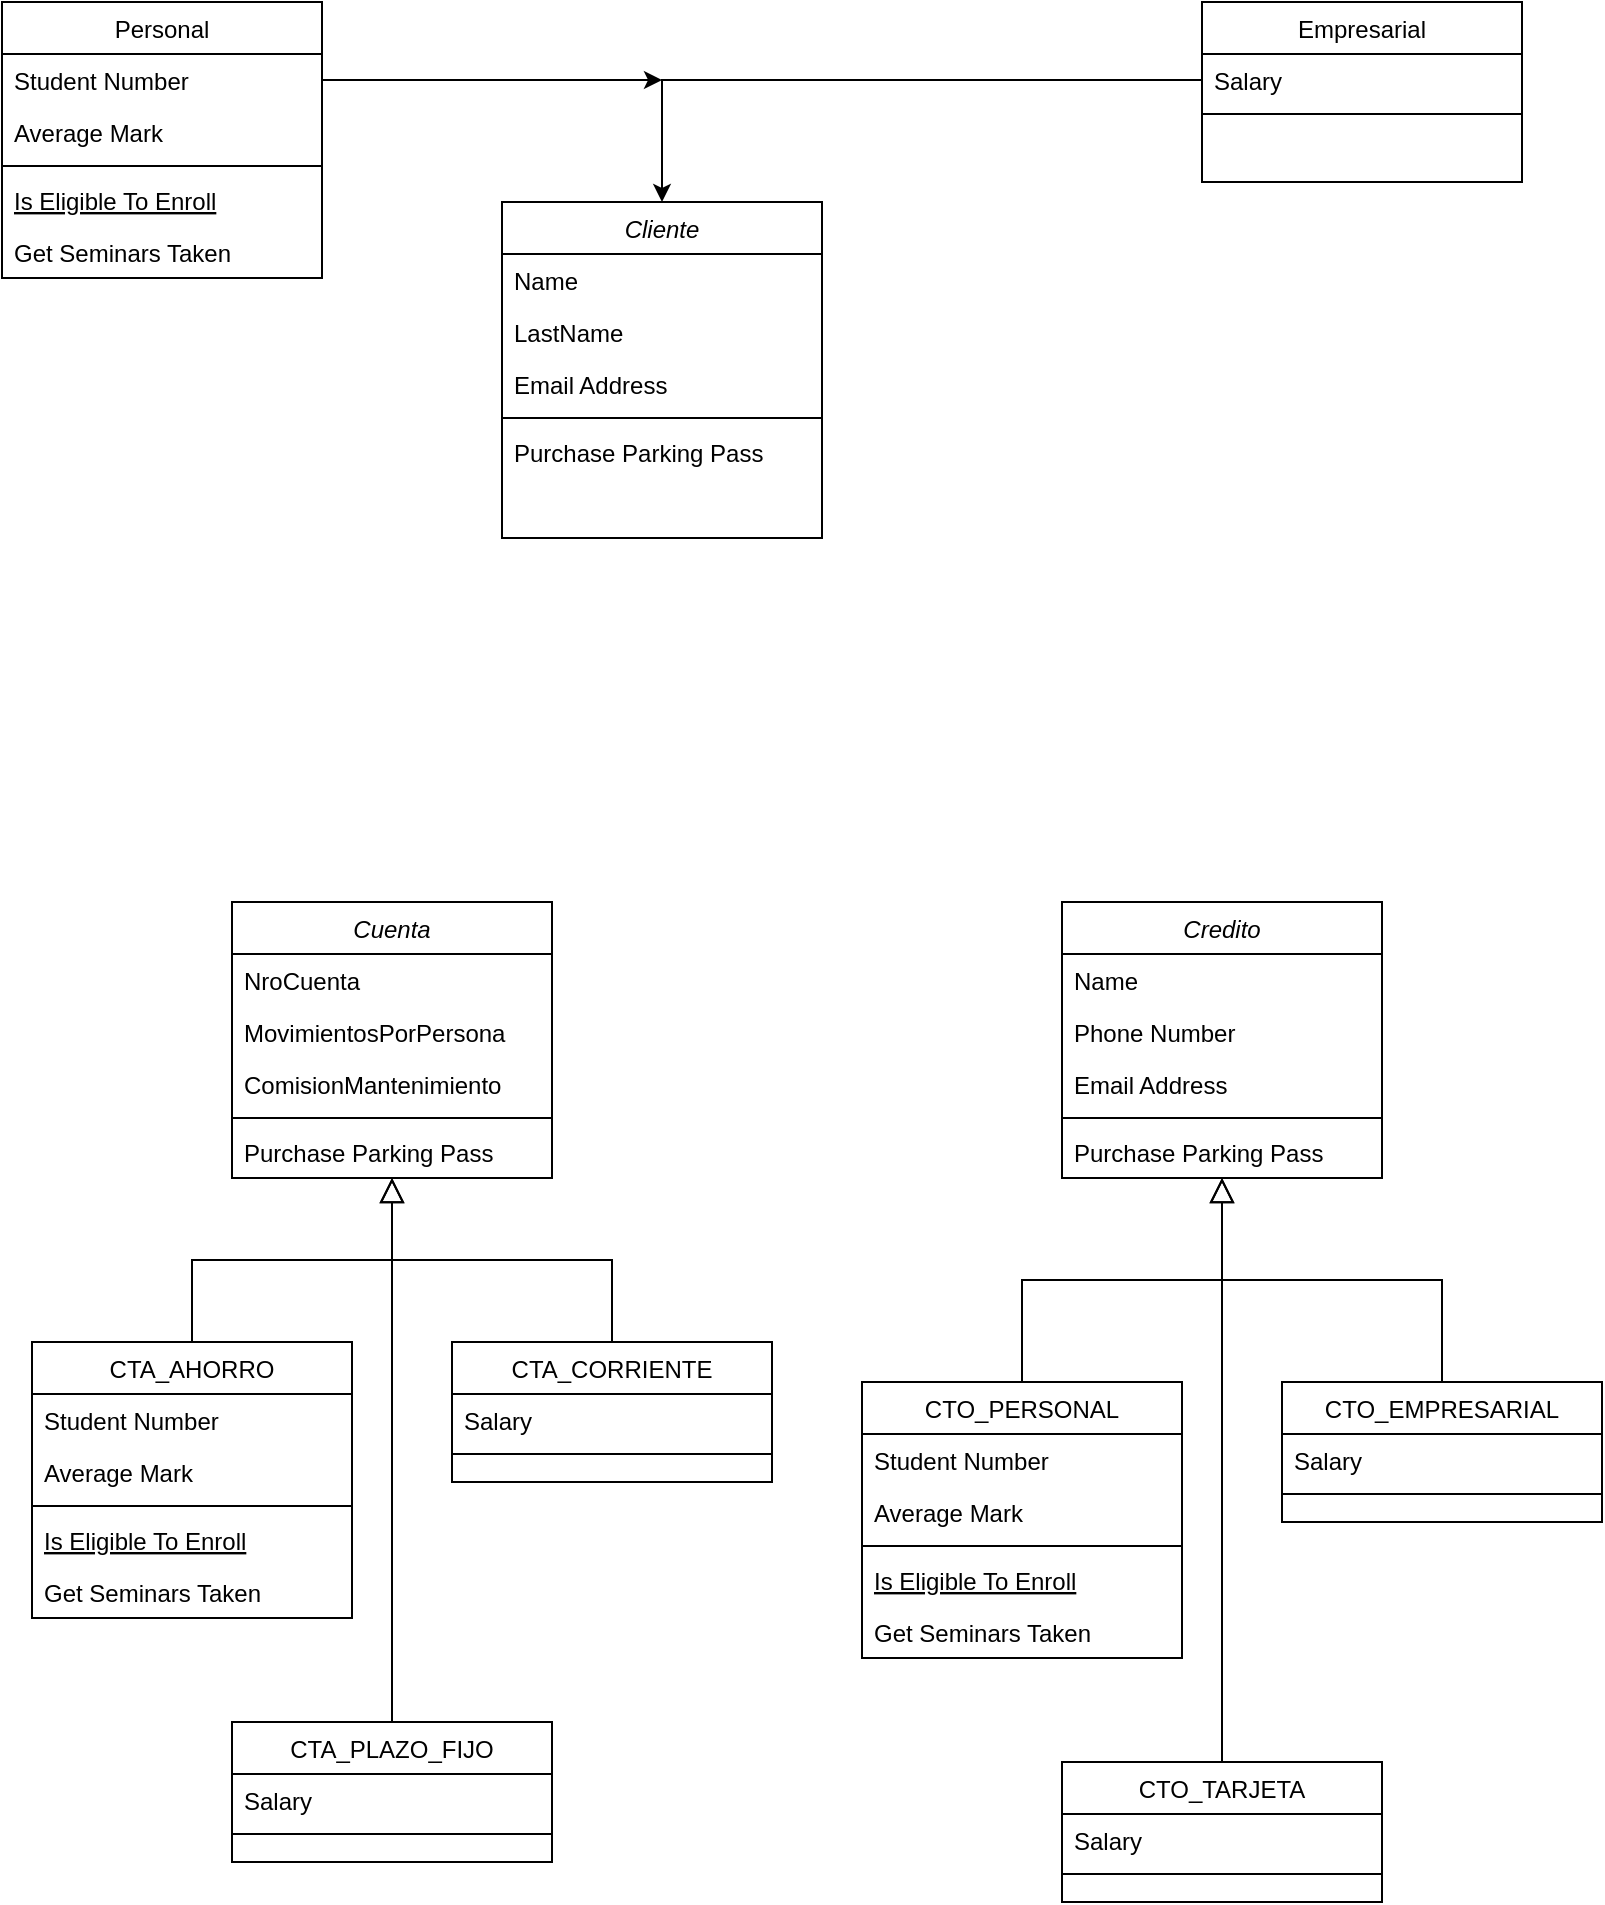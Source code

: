<mxfile version="20.2.5" type="github">
  <diagram id="C5RBs43oDa-KdzZeNtuy" name="Page-1">
    <mxGraphModel dx="946" dy="519" grid="1" gridSize="10" guides="1" tooltips="1" connect="1" arrows="1" fold="1" page="1" pageScale="1" pageWidth="827" pageHeight="1169" math="0" shadow="0">
      <root>
        <mxCell id="WIyWlLk6GJQsqaUBKTNV-0" />
        <mxCell id="WIyWlLk6GJQsqaUBKTNV-1" parent="WIyWlLk6GJQsqaUBKTNV-0" />
        <mxCell id="zkfFHV4jXpPFQw0GAbJ--0" value="Cliente" style="swimlane;fontStyle=2;align=center;verticalAlign=top;childLayout=stackLayout;horizontal=1;startSize=26;horizontalStack=0;resizeParent=1;resizeLast=0;collapsible=1;marginBottom=0;rounded=0;shadow=0;strokeWidth=1;" parent="WIyWlLk6GJQsqaUBKTNV-1" vertex="1">
          <mxGeometry x="260" y="110" width="160" height="168" as="geometry">
            <mxRectangle x="230" y="140" width="160" height="26" as="alternateBounds" />
          </mxGeometry>
        </mxCell>
        <mxCell id="zkfFHV4jXpPFQw0GAbJ--1" value="Name" style="text;align=left;verticalAlign=top;spacingLeft=4;spacingRight=4;overflow=hidden;rotatable=0;points=[[0,0.5],[1,0.5]];portConstraint=eastwest;" parent="zkfFHV4jXpPFQw0GAbJ--0" vertex="1">
          <mxGeometry y="26" width="160" height="26" as="geometry" />
        </mxCell>
        <mxCell id="zkfFHV4jXpPFQw0GAbJ--2" value="LastName" style="text;align=left;verticalAlign=top;spacingLeft=4;spacingRight=4;overflow=hidden;rotatable=0;points=[[0,0.5],[1,0.5]];portConstraint=eastwest;rounded=0;shadow=0;html=0;" parent="zkfFHV4jXpPFQw0GAbJ--0" vertex="1">
          <mxGeometry y="52" width="160" height="26" as="geometry" />
        </mxCell>
        <mxCell id="zkfFHV4jXpPFQw0GAbJ--3" value="Email Address" style="text;align=left;verticalAlign=top;spacingLeft=4;spacingRight=4;overflow=hidden;rotatable=0;points=[[0,0.5],[1,0.5]];portConstraint=eastwest;rounded=0;shadow=0;html=0;" parent="zkfFHV4jXpPFQw0GAbJ--0" vertex="1">
          <mxGeometry y="78" width="160" height="26" as="geometry" />
        </mxCell>
        <mxCell id="zkfFHV4jXpPFQw0GAbJ--4" value="" style="line;html=1;strokeWidth=1;align=left;verticalAlign=middle;spacingTop=-1;spacingLeft=3;spacingRight=3;rotatable=0;labelPosition=right;points=[];portConstraint=eastwest;" parent="zkfFHV4jXpPFQw0GAbJ--0" vertex="1">
          <mxGeometry y="104" width="160" height="8" as="geometry" />
        </mxCell>
        <mxCell id="zkfFHV4jXpPFQw0GAbJ--5" value="Purchase Parking Pass" style="text;align=left;verticalAlign=top;spacingLeft=4;spacingRight=4;overflow=hidden;rotatable=0;points=[[0,0.5],[1,0.5]];portConstraint=eastwest;" parent="zkfFHV4jXpPFQw0GAbJ--0" vertex="1">
          <mxGeometry y="112" width="160" height="26" as="geometry" />
        </mxCell>
        <mxCell id="zkfFHV4jXpPFQw0GAbJ--6" value="Personal" style="swimlane;fontStyle=0;align=center;verticalAlign=top;childLayout=stackLayout;horizontal=1;startSize=26;horizontalStack=0;resizeParent=1;resizeLast=0;collapsible=1;marginBottom=0;rounded=0;shadow=0;strokeWidth=1;" parent="WIyWlLk6GJQsqaUBKTNV-1" vertex="1">
          <mxGeometry x="10" y="10" width="160" height="138" as="geometry">
            <mxRectangle x="130" y="380" width="160" height="26" as="alternateBounds" />
          </mxGeometry>
        </mxCell>
        <mxCell id="zkfFHV4jXpPFQw0GAbJ--7" value="Student Number" style="text;align=left;verticalAlign=top;spacingLeft=4;spacingRight=4;overflow=hidden;rotatable=0;points=[[0,0.5],[1,0.5]];portConstraint=eastwest;" parent="zkfFHV4jXpPFQw0GAbJ--6" vertex="1">
          <mxGeometry y="26" width="160" height="26" as="geometry" />
        </mxCell>
        <mxCell id="zkfFHV4jXpPFQw0GAbJ--8" value="Average Mark" style="text;align=left;verticalAlign=top;spacingLeft=4;spacingRight=4;overflow=hidden;rotatable=0;points=[[0,0.5],[1,0.5]];portConstraint=eastwest;rounded=0;shadow=0;html=0;" parent="zkfFHV4jXpPFQw0GAbJ--6" vertex="1">
          <mxGeometry y="52" width="160" height="26" as="geometry" />
        </mxCell>
        <mxCell id="zkfFHV4jXpPFQw0GAbJ--9" value="" style="line;html=1;strokeWidth=1;align=left;verticalAlign=middle;spacingTop=-1;spacingLeft=3;spacingRight=3;rotatable=0;labelPosition=right;points=[];portConstraint=eastwest;" parent="zkfFHV4jXpPFQw0GAbJ--6" vertex="1">
          <mxGeometry y="78" width="160" height="8" as="geometry" />
        </mxCell>
        <mxCell id="zkfFHV4jXpPFQw0GAbJ--10" value="Is Eligible To Enroll" style="text;align=left;verticalAlign=top;spacingLeft=4;spacingRight=4;overflow=hidden;rotatable=0;points=[[0,0.5],[1,0.5]];portConstraint=eastwest;fontStyle=4" parent="zkfFHV4jXpPFQw0GAbJ--6" vertex="1">
          <mxGeometry y="86" width="160" height="26" as="geometry" />
        </mxCell>
        <mxCell id="zkfFHV4jXpPFQw0GAbJ--11" value="Get Seminars Taken" style="text;align=left;verticalAlign=top;spacingLeft=4;spacingRight=4;overflow=hidden;rotatable=0;points=[[0,0.5],[1,0.5]];portConstraint=eastwest;" parent="zkfFHV4jXpPFQw0GAbJ--6" vertex="1">
          <mxGeometry y="112" width="160" height="26" as="geometry" />
        </mxCell>
        <mxCell id="zkfFHV4jXpPFQw0GAbJ--13" value="Empresarial" style="swimlane;fontStyle=0;align=center;verticalAlign=top;childLayout=stackLayout;horizontal=1;startSize=26;horizontalStack=0;resizeParent=1;resizeLast=0;collapsible=1;marginBottom=0;rounded=0;shadow=0;strokeWidth=1;" parent="WIyWlLk6GJQsqaUBKTNV-1" vertex="1">
          <mxGeometry x="610" y="10" width="160" height="90" as="geometry">
            <mxRectangle x="340" y="380" width="170" height="26" as="alternateBounds" />
          </mxGeometry>
        </mxCell>
        <mxCell id="zkfFHV4jXpPFQw0GAbJ--14" value="Salary" style="text;align=left;verticalAlign=top;spacingLeft=4;spacingRight=4;overflow=hidden;rotatable=0;points=[[0,0.5],[1,0.5]];portConstraint=eastwest;" parent="zkfFHV4jXpPFQw0GAbJ--13" vertex="1">
          <mxGeometry y="26" width="160" height="26" as="geometry" />
        </mxCell>
        <mxCell id="zkfFHV4jXpPFQw0GAbJ--15" value="" style="line;html=1;strokeWidth=1;align=left;verticalAlign=middle;spacingTop=-1;spacingLeft=3;spacingRight=3;rotatable=0;labelPosition=right;points=[];portConstraint=eastwest;" parent="zkfFHV4jXpPFQw0GAbJ--13" vertex="1">
          <mxGeometry y="52" width="160" height="8" as="geometry" />
        </mxCell>
        <mxCell id="hJ93S-1s4SGd3Sv2lBjd-0" value="Cuenta" style="swimlane;fontStyle=2;align=center;verticalAlign=top;childLayout=stackLayout;horizontal=1;startSize=26;horizontalStack=0;resizeParent=1;resizeLast=0;collapsible=1;marginBottom=0;rounded=0;shadow=0;strokeWidth=1;" vertex="1" parent="WIyWlLk6GJQsqaUBKTNV-1">
          <mxGeometry x="125" y="460" width="160" height="138" as="geometry">
            <mxRectangle x="230" y="140" width="160" height="26" as="alternateBounds" />
          </mxGeometry>
        </mxCell>
        <mxCell id="hJ93S-1s4SGd3Sv2lBjd-1" value="NroCuenta" style="text;align=left;verticalAlign=top;spacingLeft=4;spacingRight=4;overflow=hidden;rotatable=0;points=[[0,0.5],[1,0.5]];portConstraint=eastwest;" vertex="1" parent="hJ93S-1s4SGd3Sv2lBjd-0">
          <mxGeometry y="26" width="160" height="26" as="geometry" />
        </mxCell>
        <mxCell id="hJ93S-1s4SGd3Sv2lBjd-2" value="MovimientosPorPersona" style="text;align=left;verticalAlign=top;spacingLeft=4;spacingRight=4;overflow=hidden;rotatable=0;points=[[0,0.5],[1,0.5]];portConstraint=eastwest;rounded=0;shadow=0;html=0;" vertex="1" parent="hJ93S-1s4SGd3Sv2lBjd-0">
          <mxGeometry y="52" width="160" height="26" as="geometry" />
        </mxCell>
        <mxCell id="hJ93S-1s4SGd3Sv2lBjd-3" value="ComisionMantenimiento" style="text;align=left;verticalAlign=top;spacingLeft=4;spacingRight=4;overflow=hidden;rotatable=0;points=[[0,0.5],[1,0.5]];portConstraint=eastwest;rounded=0;shadow=0;html=0;" vertex="1" parent="hJ93S-1s4SGd3Sv2lBjd-0">
          <mxGeometry y="78" width="160" height="26" as="geometry" />
        </mxCell>
        <mxCell id="hJ93S-1s4SGd3Sv2lBjd-4" value="" style="line;html=1;strokeWidth=1;align=left;verticalAlign=middle;spacingTop=-1;spacingLeft=3;spacingRight=3;rotatable=0;labelPosition=right;points=[];portConstraint=eastwest;" vertex="1" parent="hJ93S-1s4SGd3Sv2lBjd-0">
          <mxGeometry y="104" width="160" height="8" as="geometry" />
        </mxCell>
        <mxCell id="hJ93S-1s4SGd3Sv2lBjd-5" value="Purchase Parking Pass" style="text;align=left;verticalAlign=top;spacingLeft=4;spacingRight=4;overflow=hidden;rotatable=0;points=[[0,0.5],[1,0.5]];portConstraint=eastwest;" vertex="1" parent="hJ93S-1s4SGd3Sv2lBjd-0">
          <mxGeometry y="112" width="160" height="26" as="geometry" />
        </mxCell>
        <mxCell id="hJ93S-1s4SGd3Sv2lBjd-6" value="CTA_AHORRO" style="swimlane;fontStyle=0;align=center;verticalAlign=top;childLayout=stackLayout;horizontal=1;startSize=26;horizontalStack=0;resizeParent=1;resizeLast=0;collapsible=1;marginBottom=0;rounded=0;shadow=0;strokeWidth=1;" vertex="1" parent="WIyWlLk6GJQsqaUBKTNV-1">
          <mxGeometry x="25" y="680" width="160" height="138" as="geometry">
            <mxRectangle x="130" y="380" width="160" height="26" as="alternateBounds" />
          </mxGeometry>
        </mxCell>
        <mxCell id="hJ93S-1s4SGd3Sv2lBjd-7" value="Student Number" style="text;align=left;verticalAlign=top;spacingLeft=4;spacingRight=4;overflow=hidden;rotatable=0;points=[[0,0.5],[1,0.5]];portConstraint=eastwest;" vertex="1" parent="hJ93S-1s4SGd3Sv2lBjd-6">
          <mxGeometry y="26" width="160" height="26" as="geometry" />
        </mxCell>
        <mxCell id="hJ93S-1s4SGd3Sv2lBjd-8" value="Average Mark" style="text;align=left;verticalAlign=top;spacingLeft=4;spacingRight=4;overflow=hidden;rotatable=0;points=[[0,0.5],[1,0.5]];portConstraint=eastwest;rounded=0;shadow=0;html=0;" vertex="1" parent="hJ93S-1s4SGd3Sv2lBjd-6">
          <mxGeometry y="52" width="160" height="26" as="geometry" />
        </mxCell>
        <mxCell id="hJ93S-1s4SGd3Sv2lBjd-9" value="" style="line;html=1;strokeWidth=1;align=left;verticalAlign=middle;spacingTop=-1;spacingLeft=3;spacingRight=3;rotatable=0;labelPosition=right;points=[];portConstraint=eastwest;" vertex="1" parent="hJ93S-1s4SGd3Sv2lBjd-6">
          <mxGeometry y="78" width="160" height="8" as="geometry" />
        </mxCell>
        <mxCell id="hJ93S-1s4SGd3Sv2lBjd-10" value="Is Eligible To Enroll" style="text;align=left;verticalAlign=top;spacingLeft=4;spacingRight=4;overflow=hidden;rotatable=0;points=[[0,0.5],[1,0.5]];portConstraint=eastwest;fontStyle=4" vertex="1" parent="hJ93S-1s4SGd3Sv2lBjd-6">
          <mxGeometry y="86" width="160" height="26" as="geometry" />
        </mxCell>
        <mxCell id="hJ93S-1s4SGd3Sv2lBjd-11" value="Get Seminars Taken" style="text;align=left;verticalAlign=top;spacingLeft=4;spacingRight=4;overflow=hidden;rotatable=0;points=[[0,0.5],[1,0.5]];portConstraint=eastwest;" vertex="1" parent="hJ93S-1s4SGd3Sv2lBjd-6">
          <mxGeometry y="112" width="160" height="26" as="geometry" />
        </mxCell>
        <mxCell id="hJ93S-1s4SGd3Sv2lBjd-13" value="CTA_CORRIENTE" style="swimlane;fontStyle=0;align=center;verticalAlign=top;childLayout=stackLayout;horizontal=1;startSize=26;horizontalStack=0;resizeParent=1;resizeLast=0;collapsible=1;marginBottom=0;rounded=0;shadow=0;strokeWidth=1;" vertex="1" parent="WIyWlLk6GJQsqaUBKTNV-1">
          <mxGeometry x="235" y="680" width="160" height="70" as="geometry">
            <mxRectangle x="340" y="380" width="170" height="26" as="alternateBounds" />
          </mxGeometry>
        </mxCell>
        <mxCell id="hJ93S-1s4SGd3Sv2lBjd-14" value="Salary" style="text;align=left;verticalAlign=top;spacingLeft=4;spacingRight=4;overflow=hidden;rotatable=0;points=[[0,0.5],[1,0.5]];portConstraint=eastwest;" vertex="1" parent="hJ93S-1s4SGd3Sv2lBjd-13">
          <mxGeometry y="26" width="160" height="26" as="geometry" />
        </mxCell>
        <mxCell id="hJ93S-1s4SGd3Sv2lBjd-15" value="" style="line;html=1;strokeWidth=1;align=left;verticalAlign=middle;spacingTop=-1;spacingLeft=3;spacingRight=3;rotatable=0;labelPosition=right;points=[];portConstraint=eastwest;" vertex="1" parent="hJ93S-1s4SGd3Sv2lBjd-13">
          <mxGeometry y="52" width="160" height="8" as="geometry" />
        </mxCell>
        <mxCell id="hJ93S-1s4SGd3Sv2lBjd-35" value="CTA_PLAZO_FIJO" style="swimlane;fontStyle=0;align=center;verticalAlign=top;childLayout=stackLayout;horizontal=1;startSize=26;horizontalStack=0;resizeParent=1;resizeLast=0;collapsible=1;marginBottom=0;rounded=0;shadow=0;strokeWidth=1;" vertex="1" parent="WIyWlLk6GJQsqaUBKTNV-1">
          <mxGeometry x="125" y="870" width="160" height="70" as="geometry">
            <mxRectangle x="340" y="380" width="170" height="26" as="alternateBounds" />
          </mxGeometry>
        </mxCell>
        <mxCell id="hJ93S-1s4SGd3Sv2lBjd-36" value="Salary" style="text;align=left;verticalAlign=top;spacingLeft=4;spacingRight=4;overflow=hidden;rotatable=0;points=[[0,0.5],[1,0.5]];portConstraint=eastwest;" vertex="1" parent="hJ93S-1s4SGd3Sv2lBjd-35">
          <mxGeometry y="26" width="160" height="26" as="geometry" />
        </mxCell>
        <mxCell id="hJ93S-1s4SGd3Sv2lBjd-37" value="" style="line;html=1;strokeWidth=1;align=left;verticalAlign=middle;spacingTop=-1;spacingLeft=3;spacingRight=3;rotatable=0;labelPosition=right;points=[];portConstraint=eastwest;" vertex="1" parent="hJ93S-1s4SGd3Sv2lBjd-35">
          <mxGeometry y="52" width="160" height="8" as="geometry" />
        </mxCell>
        <mxCell id="hJ93S-1s4SGd3Sv2lBjd-38" value="Credito" style="swimlane;fontStyle=2;align=center;verticalAlign=top;childLayout=stackLayout;horizontal=1;startSize=26;horizontalStack=0;resizeParent=1;resizeLast=0;collapsible=1;marginBottom=0;rounded=0;shadow=0;strokeWidth=1;" vertex="1" parent="WIyWlLk6GJQsqaUBKTNV-1">
          <mxGeometry x="540" y="460" width="160" height="138" as="geometry">
            <mxRectangle x="230" y="140" width="160" height="26" as="alternateBounds" />
          </mxGeometry>
        </mxCell>
        <mxCell id="hJ93S-1s4SGd3Sv2lBjd-39" value="Name" style="text;align=left;verticalAlign=top;spacingLeft=4;spacingRight=4;overflow=hidden;rotatable=0;points=[[0,0.5],[1,0.5]];portConstraint=eastwest;" vertex="1" parent="hJ93S-1s4SGd3Sv2lBjd-38">
          <mxGeometry y="26" width="160" height="26" as="geometry" />
        </mxCell>
        <mxCell id="hJ93S-1s4SGd3Sv2lBjd-40" value="Phone Number" style="text;align=left;verticalAlign=top;spacingLeft=4;spacingRight=4;overflow=hidden;rotatable=0;points=[[0,0.5],[1,0.5]];portConstraint=eastwest;rounded=0;shadow=0;html=0;" vertex="1" parent="hJ93S-1s4SGd3Sv2lBjd-38">
          <mxGeometry y="52" width="160" height="26" as="geometry" />
        </mxCell>
        <mxCell id="hJ93S-1s4SGd3Sv2lBjd-41" value="Email Address" style="text;align=left;verticalAlign=top;spacingLeft=4;spacingRight=4;overflow=hidden;rotatable=0;points=[[0,0.5],[1,0.5]];portConstraint=eastwest;rounded=0;shadow=0;html=0;" vertex="1" parent="hJ93S-1s4SGd3Sv2lBjd-38">
          <mxGeometry y="78" width="160" height="26" as="geometry" />
        </mxCell>
        <mxCell id="hJ93S-1s4SGd3Sv2lBjd-42" value="" style="line;html=1;strokeWidth=1;align=left;verticalAlign=middle;spacingTop=-1;spacingLeft=3;spacingRight=3;rotatable=0;labelPosition=right;points=[];portConstraint=eastwest;" vertex="1" parent="hJ93S-1s4SGd3Sv2lBjd-38">
          <mxGeometry y="104" width="160" height="8" as="geometry" />
        </mxCell>
        <mxCell id="hJ93S-1s4SGd3Sv2lBjd-43" value="Purchase Parking Pass" style="text;align=left;verticalAlign=top;spacingLeft=4;spacingRight=4;overflow=hidden;rotatable=0;points=[[0,0.5],[1,0.5]];portConstraint=eastwest;" vertex="1" parent="hJ93S-1s4SGd3Sv2lBjd-38">
          <mxGeometry y="112" width="160" height="26" as="geometry" />
        </mxCell>
        <mxCell id="hJ93S-1s4SGd3Sv2lBjd-44" value="CTO_PERSONAL" style="swimlane;fontStyle=0;align=center;verticalAlign=top;childLayout=stackLayout;horizontal=1;startSize=26;horizontalStack=0;resizeParent=1;resizeLast=0;collapsible=1;marginBottom=0;rounded=0;shadow=0;strokeWidth=1;" vertex="1" parent="WIyWlLk6GJQsqaUBKTNV-1">
          <mxGeometry x="440" y="700" width="160" height="138" as="geometry">
            <mxRectangle x="130" y="380" width="160" height="26" as="alternateBounds" />
          </mxGeometry>
        </mxCell>
        <mxCell id="hJ93S-1s4SGd3Sv2lBjd-45" value="Student Number" style="text;align=left;verticalAlign=top;spacingLeft=4;spacingRight=4;overflow=hidden;rotatable=0;points=[[0,0.5],[1,0.5]];portConstraint=eastwest;" vertex="1" parent="hJ93S-1s4SGd3Sv2lBjd-44">
          <mxGeometry y="26" width="160" height="26" as="geometry" />
        </mxCell>
        <mxCell id="hJ93S-1s4SGd3Sv2lBjd-46" value="Average Mark" style="text;align=left;verticalAlign=top;spacingLeft=4;spacingRight=4;overflow=hidden;rotatable=0;points=[[0,0.5],[1,0.5]];portConstraint=eastwest;rounded=0;shadow=0;html=0;" vertex="1" parent="hJ93S-1s4SGd3Sv2lBjd-44">
          <mxGeometry y="52" width="160" height="26" as="geometry" />
        </mxCell>
        <mxCell id="hJ93S-1s4SGd3Sv2lBjd-47" value="" style="line;html=1;strokeWidth=1;align=left;verticalAlign=middle;spacingTop=-1;spacingLeft=3;spacingRight=3;rotatable=0;labelPosition=right;points=[];portConstraint=eastwest;" vertex="1" parent="hJ93S-1s4SGd3Sv2lBjd-44">
          <mxGeometry y="78" width="160" height="8" as="geometry" />
        </mxCell>
        <mxCell id="hJ93S-1s4SGd3Sv2lBjd-48" value="Is Eligible To Enroll" style="text;align=left;verticalAlign=top;spacingLeft=4;spacingRight=4;overflow=hidden;rotatable=0;points=[[0,0.5],[1,0.5]];portConstraint=eastwest;fontStyle=4" vertex="1" parent="hJ93S-1s4SGd3Sv2lBjd-44">
          <mxGeometry y="86" width="160" height="26" as="geometry" />
        </mxCell>
        <mxCell id="hJ93S-1s4SGd3Sv2lBjd-49" value="Get Seminars Taken" style="text;align=left;verticalAlign=top;spacingLeft=4;spacingRight=4;overflow=hidden;rotatable=0;points=[[0,0.5],[1,0.5]];portConstraint=eastwest;" vertex="1" parent="hJ93S-1s4SGd3Sv2lBjd-44">
          <mxGeometry y="112" width="160" height="26" as="geometry" />
        </mxCell>
        <mxCell id="hJ93S-1s4SGd3Sv2lBjd-51" value="CTO_EMPRESARIAL" style="swimlane;fontStyle=0;align=center;verticalAlign=top;childLayout=stackLayout;horizontal=1;startSize=26;horizontalStack=0;resizeParent=1;resizeLast=0;collapsible=1;marginBottom=0;rounded=0;shadow=0;strokeWidth=1;" vertex="1" parent="WIyWlLk6GJQsqaUBKTNV-1">
          <mxGeometry x="650" y="700" width="160" height="70" as="geometry">
            <mxRectangle x="340" y="380" width="170" height="26" as="alternateBounds" />
          </mxGeometry>
        </mxCell>
        <mxCell id="hJ93S-1s4SGd3Sv2lBjd-52" value="Salary" style="text;align=left;verticalAlign=top;spacingLeft=4;spacingRight=4;overflow=hidden;rotatable=0;points=[[0,0.5],[1,0.5]];portConstraint=eastwest;" vertex="1" parent="hJ93S-1s4SGd3Sv2lBjd-51">
          <mxGeometry y="26" width="160" height="26" as="geometry" />
        </mxCell>
        <mxCell id="hJ93S-1s4SGd3Sv2lBjd-53" value="" style="line;html=1;strokeWidth=1;align=left;verticalAlign=middle;spacingTop=-1;spacingLeft=3;spacingRight=3;rotatable=0;labelPosition=right;points=[];portConstraint=eastwest;" vertex="1" parent="hJ93S-1s4SGd3Sv2lBjd-51">
          <mxGeometry y="52" width="160" height="8" as="geometry" />
        </mxCell>
        <mxCell id="hJ93S-1s4SGd3Sv2lBjd-56" value="CTO_TARJETA" style="swimlane;fontStyle=0;align=center;verticalAlign=top;childLayout=stackLayout;horizontal=1;startSize=26;horizontalStack=0;resizeParent=1;resizeLast=0;collapsible=1;marginBottom=0;rounded=0;shadow=0;strokeWidth=1;" vertex="1" parent="WIyWlLk6GJQsqaUBKTNV-1">
          <mxGeometry x="540" y="890" width="160" height="70" as="geometry">
            <mxRectangle x="340" y="380" width="170" height="26" as="alternateBounds" />
          </mxGeometry>
        </mxCell>
        <mxCell id="hJ93S-1s4SGd3Sv2lBjd-57" value="Salary" style="text;align=left;verticalAlign=top;spacingLeft=4;spacingRight=4;overflow=hidden;rotatable=0;points=[[0,0.5],[1,0.5]];portConstraint=eastwest;" vertex="1" parent="hJ93S-1s4SGd3Sv2lBjd-56">
          <mxGeometry y="26" width="160" height="26" as="geometry" />
        </mxCell>
        <mxCell id="hJ93S-1s4SGd3Sv2lBjd-58" value="" style="line;html=1;strokeWidth=1;align=left;verticalAlign=middle;spacingTop=-1;spacingLeft=3;spacingRight=3;rotatable=0;labelPosition=right;points=[];portConstraint=eastwest;" vertex="1" parent="hJ93S-1s4SGd3Sv2lBjd-56">
          <mxGeometry y="52" width="160" height="8" as="geometry" />
        </mxCell>
        <mxCell id="hJ93S-1s4SGd3Sv2lBjd-59" value="" style="group" vertex="1" connectable="0" parent="WIyWlLk6GJQsqaUBKTNV-1">
          <mxGeometry x="205" y="785" as="geometry" />
        </mxCell>
        <mxCell id="hJ93S-1s4SGd3Sv2lBjd-12" value="" style="endArrow=block;endSize=10;endFill=0;shadow=0;strokeWidth=1;rounded=0;edgeStyle=elbowEdgeStyle;elbow=vertical;" edge="1" parent="hJ93S-1s4SGd3Sv2lBjd-59" source="hJ93S-1s4SGd3Sv2lBjd-6" target="hJ93S-1s4SGd3Sv2lBjd-0">
          <mxGeometry width="160" relative="1" as="geometry">
            <mxPoint x="-100" y="-262" as="sourcePoint" />
            <mxPoint x="-100" y="-262" as="targetPoint" />
          </mxGeometry>
        </mxCell>
        <mxCell id="hJ93S-1s4SGd3Sv2lBjd-16" value="" style="endArrow=block;endSize=10;endFill=0;shadow=0;strokeWidth=1;rounded=0;edgeStyle=elbowEdgeStyle;elbow=vertical;" edge="1" parent="hJ93S-1s4SGd3Sv2lBjd-59" source="hJ93S-1s4SGd3Sv2lBjd-13" target="hJ93S-1s4SGd3Sv2lBjd-0">
          <mxGeometry width="160" relative="1" as="geometry">
            <mxPoint x="-90" y="-92" as="sourcePoint" />
            <mxPoint x="10" y="-194" as="targetPoint" />
          </mxGeometry>
        </mxCell>
        <mxCell id="hJ93S-1s4SGd3Sv2lBjd-34" value="" style="endArrow=none;html=1;rounded=0;" edge="1" parent="hJ93S-1s4SGd3Sv2lBjd-59">
          <mxGeometry width="50" height="50" relative="1" as="geometry">
            <mxPoint y="85" as="sourcePoint" />
            <mxPoint y="-160" as="targetPoint" />
            <Array as="points">
              <mxPoint />
            </Array>
          </mxGeometry>
        </mxCell>
        <mxCell id="hJ93S-1s4SGd3Sv2lBjd-60" value="" style="group" vertex="1" connectable="0" parent="WIyWlLk6GJQsqaUBKTNV-1">
          <mxGeometry x="620" y="805" as="geometry" />
        </mxCell>
        <mxCell id="hJ93S-1s4SGd3Sv2lBjd-50" value="" style="endArrow=block;endSize=10;endFill=0;shadow=0;strokeWidth=1;rounded=0;edgeStyle=elbowEdgeStyle;elbow=vertical;" edge="1" parent="hJ93S-1s4SGd3Sv2lBjd-60" source="hJ93S-1s4SGd3Sv2lBjd-44" target="hJ93S-1s4SGd3Sv2lBjd-38">
          <mxGeometry width="160" relative="1" as="geometry">
            <mxPoint x="-100" y="-262" as="sourcePoint" />
            <mxPoint x="-100" y="-262" as="targetPoint" />
          </mxGeometry>
        </mxCell>
        <mxCell id="hJ93S-1s4SGd3Sv2lBjd-54" value="" style="endArrow=block;endSize=10;endFill=0;shadow=0;strokeWidth=1;rounded=0;edgeStyle=elbowEdgeStyle;elbow=vertical;" edge="1" parent="hJ93S-1s4SGd3Sv2lBjd-60" source="hJ93S-1s4SGd3Sv2lBjd-51" target="hJ93S-1s4SGd3Sv2lBjd-38">
          <mxGeometry width="160" relative="1" as="geometry">
            <mxPoint x="-90" y="-92" as="sourcePoint" />
            <mxPoint x="10" y="-194" as="targetPoint" />
          </mxGeometry>
        </mxCell>
        <mxCell id="hJ93S-1s4SGd3Sv2lBjd-55" value="" style="endArrow=none;html=1;rounded=0;" edge="1" parent="hJ93S-1s4SGd3Sv2lBjd-60">
          <mxGeometry width="50" height="50" relative="1" as="geometry">
            <mxPoint y="85" as="sourcePoint" />
            <mxPoint y="-160" as="targetPoint" />
            <Array as="points">
              <mxPoint />
            </Array>
          </mxGeometry>
        </mxCell>
        <mxCell id="hJ93S-1s4SGd3Sv2lBjd-66" style="edgeStyle=none;rounded=0;orthogonalLoop=1;jettySize=auto;html=1;exitX=0;exitY=0.5;exitDx=0;exitDy=0;entryX=0.5;entryY=0;entryDx=0;entryDy=0;" edge="1" parent="WIyWlLk6GJQsqaUBKTNV-1" source="zkfFHV4jXpPFQw0GAbJ--14" target="zkfFHV4jXpPFQw0GAbJ--0">
          <mxGeometry relative="1" as="geometry">
            <mxPoint x="340" y="49" as="targetPoint" />
            <Array as="points">
              <mxPoint x="340" y="49" />
            </Array>
          </mxGeometry>
        </mxCell>
        <mxCell id="hJ93S-1s4SGd3Sv2lBjd-67" style="edgeStyle=none;rounded=0;orthogonalLoop=1;jettySize=auto;html=1;exitX=1;exitY=0.5;exitDx=0;exitDy=0;" edge="1" parent="WIyWlLk6GJQsqaUBKTNV-1" source="zkfFHV4jXpPFQw0GAbJ--7">
          <mxGeometry relative="1" as="geometry">
            <mxPoint x="340" y="49" as="targetPoint" />
          </mxGeometry>
        </mxCell>
      </root>
    </mxGraphModel>
  </diagram>
</mxfile>

